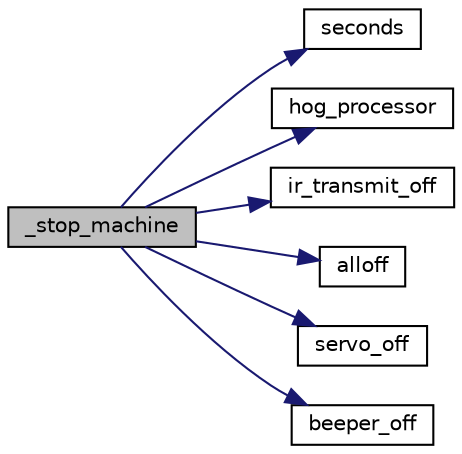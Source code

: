 digraph "_stop_machine"
{
  edge [fontname="Helvetica",fontsize="10",labelfontname="Helvetica",labelfontsize="10"];
  node [fontname="Helvetica",fontsize="10",shape=record];
  rankdir="LR";
  Node1 [label="_stop_machine",height=0.2,width=0.4,color="black", fillcolor="grey75", style="filled" fontcolor="black"];
  Node1 -> Node2 [color="midnightblue",fontsize="10",style="solid",fontname="Helvetica"];
  Node2 [label="seconds",height=0.2,width=0.4,color="black", fillcolor="white", style="filled",URL="$base_2lib__ic_8c.html#ab53334924c8ee90693b8d48d8f74793d"];
  Node1 -> Node3 [color="midnightblue",fontsize="10",style="solid",fontname="Helvetica"];
  Node3 [label="hog_processor",height=0.2,width=0.4,color="black", fillcolor="white", style="filled",URL="$base_2lib__ic_8c.html#a1299acec6790d8d455483b14b1917c37"];
  Node1 -> Node4 [color="midnightblue",fontsize="10",style="solid",fontname="Helvetica"];
  Node4 [label="ir_transmit_off",height=0.2,width=0.4,color="black", fillcolor="white", style="filled",URL="$r22__ir_8c.html#a66be7ce57773daca4a1555e3cad91181"];
  Node1 -> Node5 [color="midnightblue",fontsize="10",style="solid",fontname="Helvetica"];
  Node5 [label="alloff",height=0.2,width=0.4,color="black", fillcolor="white", style="filled",URL="$base_2lib__rwp_8c.html#ad6cb702751d048f67025d99608424796"];
  Node1 -> Node6 [color="midnightblue",fontsize="10",style="solid",fontname="Helvetica"];
  Node6 [label="servo_off",height=0.2,width=0.4,color="black", fillcolor="white", style="filled",URL="$servo_8c.html#a4762aeae74c720d62d44f53f879b01d3"];
  Node1 -> Node7 [color="midnightblue",fontsize="10",style="solid",fontname="Helvetica"];
  Node7 [label="beeper_off",height=0.2,width=0.4,color="black", fillcolor="white", style="filled",URL="$base_2lib__ic_8c.html#a35b95a4506fe38aa8c942b178cdda428"];
}
